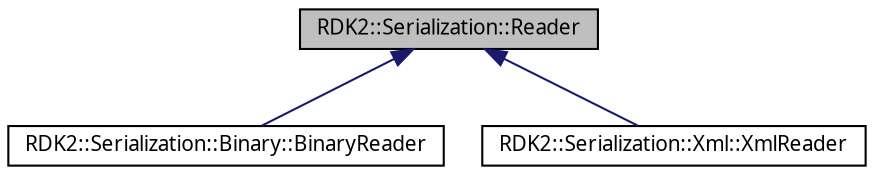 digraph G
{
  edge [fontname="FreeSans.ttf",fontsize=10,labelfontname="FreeSans.ttf",labelfontsize=10];
  node [fontname="FreeSans.ttf",fontsize=10,shape=record];
  Node1 [label="RDK2::Serialization::Reader",height=0.2,width=0.4,color="black", fillcolor="grey75", style="filled" fontcolor="black"];
  Node1 -> Node2 [dir=back,color="midnightblue",fontsize=10,style="solid",fontname="FreeSans.ttf"];
  Node2 [label="RDK2::Serialization::Binary::BinaryReader",height=0.2,width=0.4,color="black", fillcolor="white", style="filled",URL="$class_r_d_k2_1_1_serialization_1_1_binary_1_1_binary_reader.html",tooltip="Here it is the algorithm for dealing with names: If (next is a name packet AND name..."];
  Node1 -> Node3 [dir=back,color="midnightblue",fontsize=10,style="solid",fontname="FreeSans.ttf"];
  Node3 [label="RDK2::Serialization::Xml::XmlReader",height=0.2,width=0.4,color="black", fillcolor="white", style="filled",URL="$class_r_d_k2_1_1_serialization_1_1_xml_1_1_xml_reader.html",tooltip="Here it is the algorithm for dealing with names: If (name is specified AND element..."];
}
